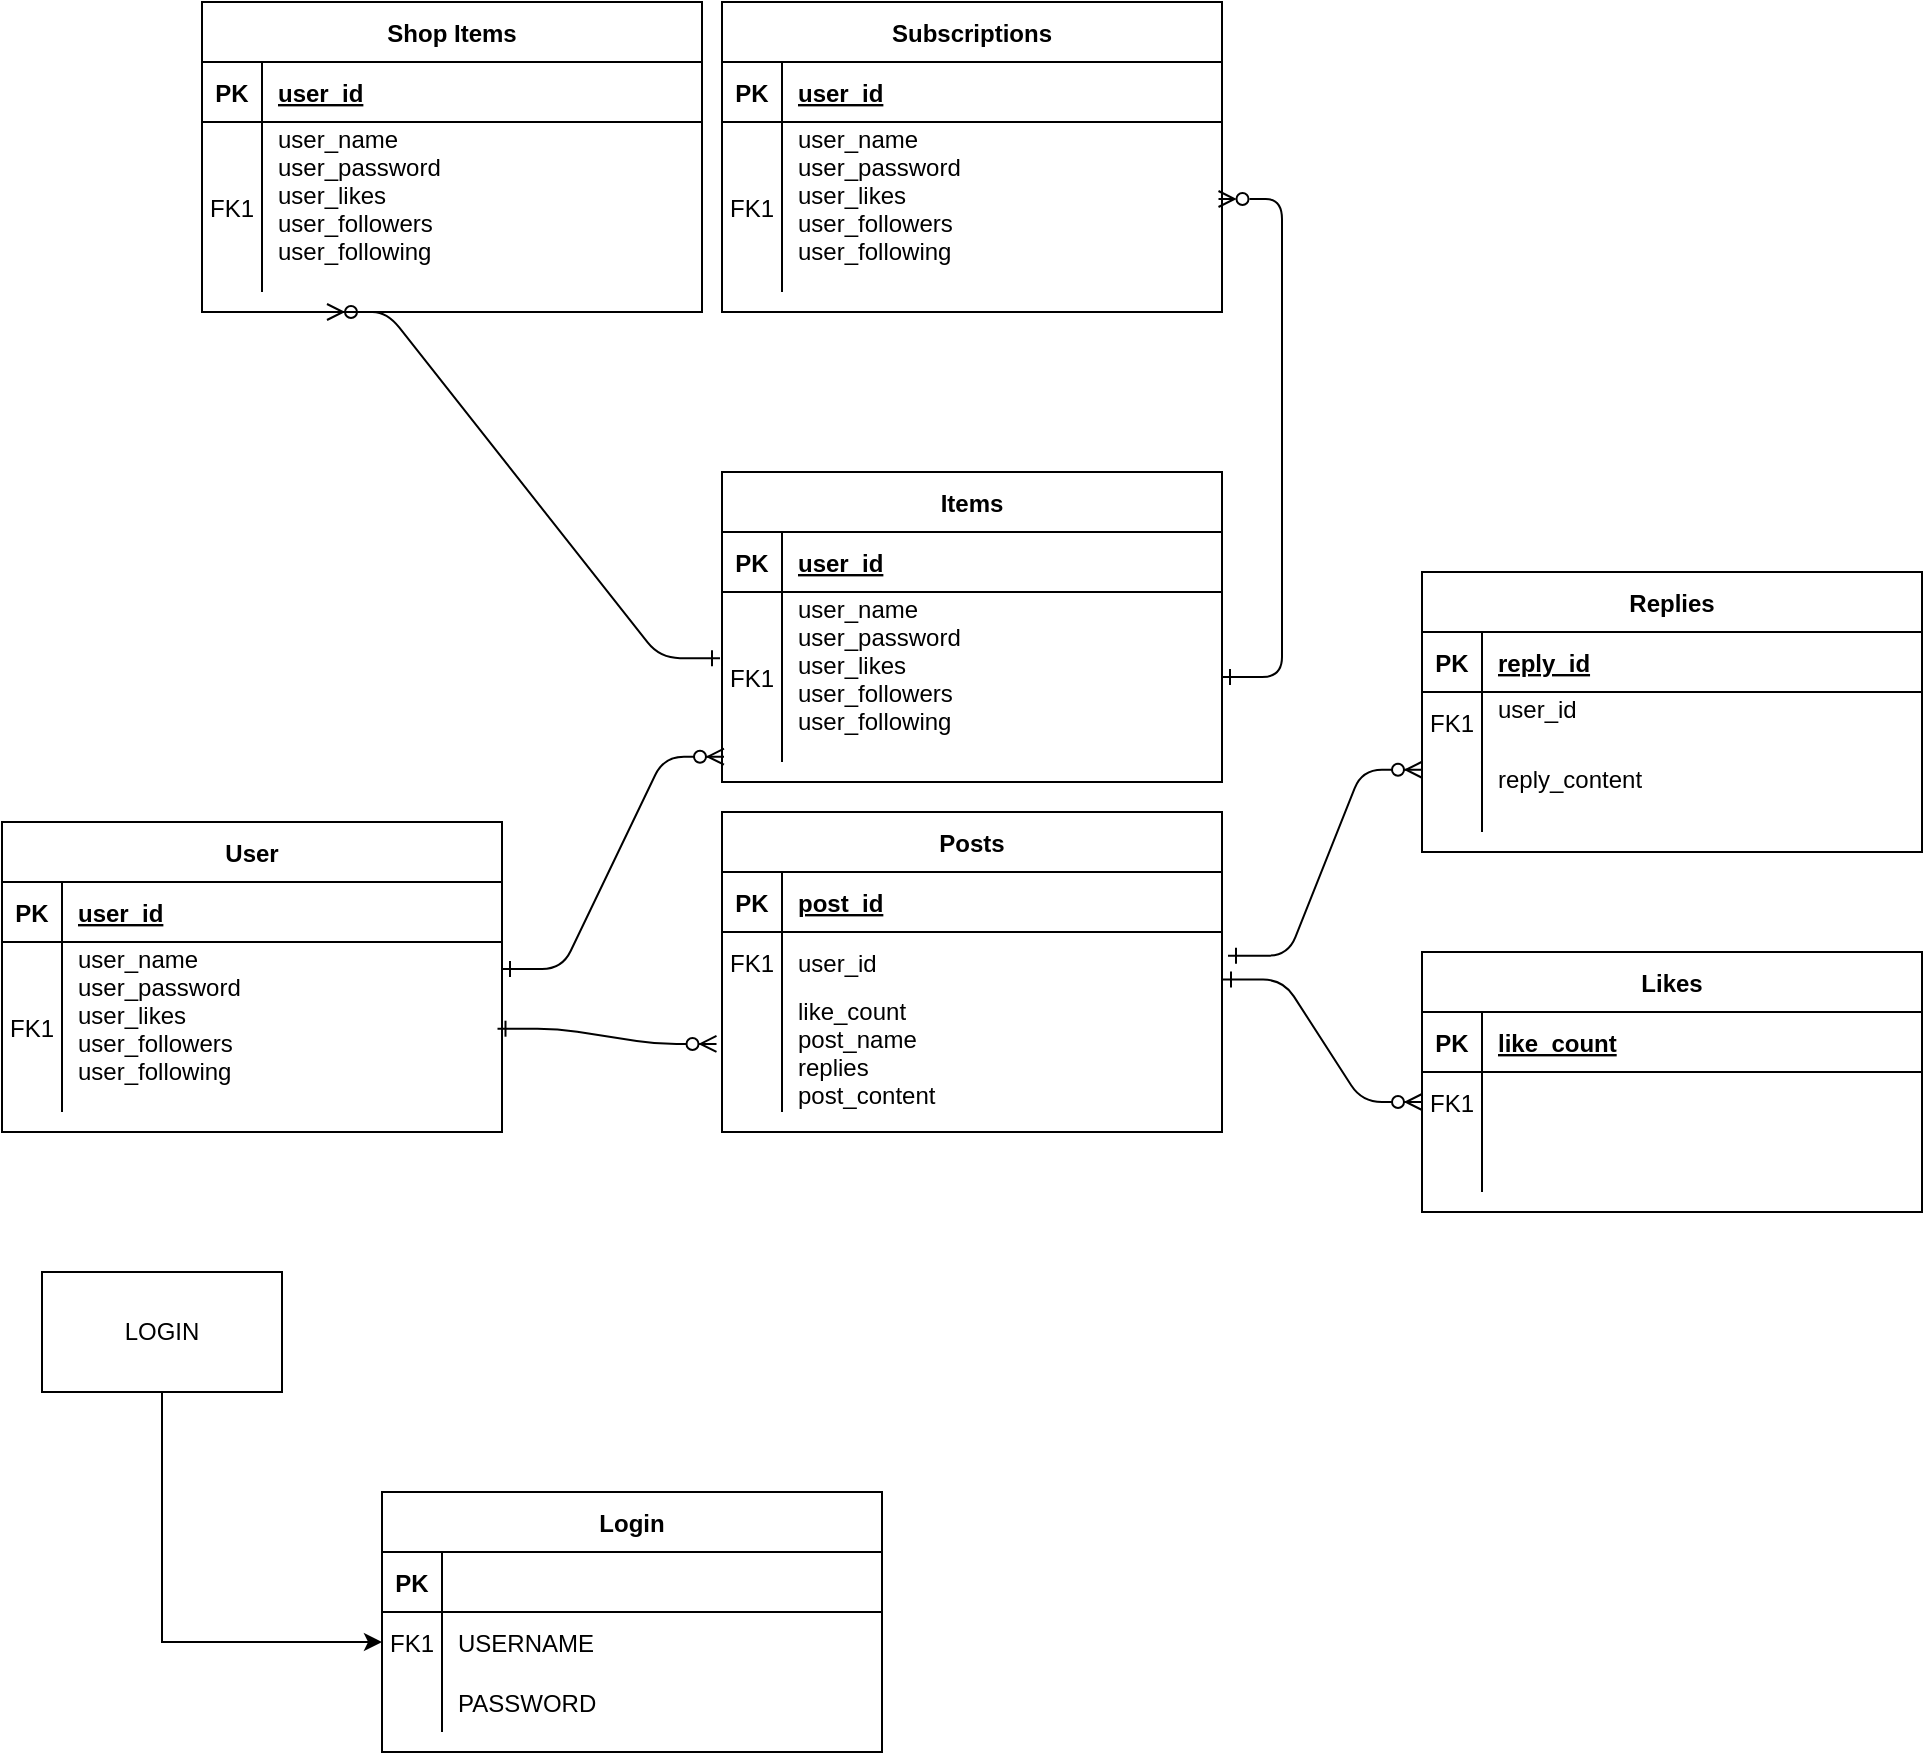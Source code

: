 <mxfile version="26.1.3">
  <diagram id="R2lEEEUBdFMjLlhIrx00" name="Page-1">
    <mxGraphModel dx="679" dy="1476" grid="1" gridSize="10" guides="1" tooltips="1" connect="1" arrows="1" fold="1" page="1" pageScale="1" pageWidth="850" pageHeight="1100" math="0" shadow="0" extFonts="Permanent Marker^https://fonts.googleapis.com/css?family=Permanent+Marker">
      <root>
        <mxCell id="0" />
        <mxCell id="1" parent="0" />
        <mxCell id="AVuHFt9B8GF5KurUxvbE-1" value="" style="edgeStyle=entityRelationEdgeStyle;endArrow=ERzeroToMany;startArrow=ERone;endFill=1;startFill=0;exitX=0.991;exitY=0.51;exitDx=0;exitDy=0;exitPerimeter=0;entryX=-0.011;entryY=0.433;entryDx=0;entryDy=0;entryPerimeter=0;" parent="1" source="AVuHFt9B8GF5KurUxvbE-27" target="AVuHFt9B8GF5KurUxvbE-10" edge="1">
          <mxGeometry width="100" height="100" relative="1" as="geometry">
            <mxPoint x="290" y="210" as="sourcePoint" />
            <mxPoint x="400" y="235" as="targetPoint" />
          </mxGeometry>
        </mxCell>
        <mxCell id="AVuHFt9B8GF5KurUxvbE-2" value="" style="edgeStyle=entityRelationEdgeStyle;endArrow=ERzeroToMany;startArrow=ERone;endFill=1;startFill=0;entryX=0;entryY=0.5;entryDx=0;entryDy=0;exitX=1.002;exitY=0.793;exitDx=0;exitDy=0;exitPerimeter=0;" parent="1" source="AVuHFt9B8GF5KurUxvbE-7" target="AVuHFt9B8GF5KurUxvbE-17" edge="1">
          <mxGeometry width="100" height="100" relative="1" as="geometry">
            <mxPoint x="670" y="170" as="sourcePoint" />
            <mxPoint x="700" y="420" as="targetPoint" />
          </mxGeometry>
        </mxCell>
        <mxCell id="AVuHFt9B8GF5KurUxvbE-3" value="Posts" style="shape=table;startSize=30;container=1;collapsible=1;childLayout=tableLayout;fixedRows=1;rowLines=0;fontStyle=1;align=center;resizeLast=1;" parent="1" vertex="1">
          <mxGeometry x="400" y="80" width="250" height="160" as="geometry" />
        </mxCell>
        <mxCell id="AVuHFt9B8GF5KurUxvbE-4" value="" style="shape=partialRectangle;collapsible=0;dropTarget=0;pointerEvents=0;fillColor=none;points=[[0,0.5],[1,0.5]];portConstraint=eastwest;top=0;left=0;right=0;bottom=1;" parent="AVuHFt9B8GF5KurUxvbE-3" vertex="1">
          <mxGeometry y="30" width="250" height="30" as="geometry" />
        </mxCell>
        <mxCell id="AVuHFt9B8GF5KurUxvbE-5" value="PK" style="shape=partialRectangle;overflow=hidden;connectable=0;fillColor=none;top=0;left=0;bottom=0;right=0;fontStyle=1;" parent="AVuHFt9B8GF5KurUxvbE-4" vertex="1">
          <mxGeometry width="30" height="30" as="geometry">
            <mxRectangle width="30" height="30" as="alternateBounds" />
          </mxGeometry>
        </mxCell>
        <mxCell id="AVuHFt9B8GF5KurUxvbE-6" value="post_id" style="shape=partialRectangle;overflow=hidden;connectable=0;fillColor=none;top=0;left=0;bottom=0;right=0;align=left;spacingLeft=6;fontStyle=5;" parent="AVuHFt9B8GF5KurUxvbE-4" vertex="1">
          <mxGeometry x="30" width="220" height="30" as="geometry">
            <mxRectangle width="220" height="30" as="alternateBounds" />
          </mxGeometry>
        </mxCell>
        <mxCell id="AVuHFt9B8GF5KurUxvbE-7" value="" style="shape=partialRectangle;collapsible=0;dropTarget=0;pointerEvents=0;fillColor=none;points=[[0,0.5],[1,0.5]];portConstraint=eastwest;top=0;left=0;right=0;bottom=0;" parent="AVuHFt9B8GF5KurUxvbE-3" vertex="1">
          <mxGeometry y="60" width="250" height="30" as="geometry" />
        </mxCell>
        <mxCell id="AVuHFt9B8GF5KurUxvbE-8" value="FK1" style="shape=partialRectangle;overflow=hidden;connectable=0;fillColor=none;top=0;left=0;bottom=0;right=0;" parent="AVuHFt9B8GF5KurUxvbE-7" vertex="1">
          <mxGeometry width="30" height="30" as="geometry">
            <mxRectangle width="30" height="30" as="alternateBounds" />
          </mxGeometry>
        </mxCell>
        <mxCell id="AVuHFt9B8GF5KurUxvbE-9" value="user_id" style="shape=partialRectangle;overflow=hidden;connectable=0;fillColor=none;top=0;left=0;bottom=0;right=0;align=left;spacingLeft=6;" parent="AVuHFt9B8GF5KurUxvbE-7" vertex="1">
          <mxGeometry x="30" width="220" height="30" as="geometry">
            <mxRectangle width="220" height="30" as="alternateBounds" />
          </mxGeometry>
        </mxCell>
        <mxCell id="AVuHFt9B8GF5KurUxvbE-10" value="" style="shape=partialRectangle;collapsible=0;dropTarget=0;pointerEvents=0;fillColor=none;points=[[0,0.5],[1,0.5]];portConstraint=eastwest;top=0;left=0;right=0;bottom=0;" parent="AVuHFt9B8GF5KurUxvbE-3" vertex="1">
          <mxGeometry y="90" width="250" height="60" as="geometry" />
        </mxCell>
        <mxCell id="AVuHFt9B8GF5KurUxvbE-11" value="" style="shape=partialRectangle;overflow=hidden;connectable=0;fillColor=none;top=0;left=0;bottom=0;right=0;" parent="AVuHFt9B8GF5KurUxvbE-10" vertex="1">
          <mxGeometry width="30" height="60" as="geometry">
            <mxRectangle width="30" height="60" as="alternateBounds" />
          </mxGeometry>
        </mxCell>
        <mxCell id="AVuHFt9B8GF5KurUxvbE-12" value="like_count&#xa;post_name&#xa;replies&#xa;post_content" style="shape=partialRectangle;overflow=hidden;connectable=0;fillColor=none;top=0;left=0;bottom=0;right=0;align=left;spacingLeft=6;" parent="AVuHFt9B8GF5KurUxvbE-10" vertex="1">
          <mxGeometry x="30" width="220" height="60" as="geometry">
            <mxRectangle width="220" height="60" as="alternateBounds" />
          </mxGeometry>
        </mxCell>
        <mxCell id="AVuHFt9B8GF5KurUxvbE-13" value="Likes" style="shape=table;startSize=30;container=1;collapsible=1;childLayout=tableLayout;fixedRows=1;rowLines=0;fontStyle=1;align=center;resizeLast=1;" parent="1" vertex="1">
          <mxGeometry x="750" y="150" width="250" height="130" as="geometry" />
        </mxCell>
        <mxCell id="AVuHFt9B8GF5KurUxvbE-14" value="" style="shape=partialRectangle;collapsible=0;dropTarget=0;pointerEvents=0;fillColor=none;points=[[0,0.5],[1,0.5]];portConstraint=eastwest;top=0;left=0;right=0;bottom=1;" parent="AVuHFt9B8GF5KurUxvbE-13" vertex="1">
          <mxGeometry y="30" width="250" height="30" as="geometry" />
        </mxCell>
        <mxCell id="AVuHFt9B8GF5KurUxvbE-15" value="PK" style="shape=partialRectangle;overflow=hidden;connectable=0;fillColor=none;top=0;left=0;bottom=0;right=0;fontStyle=1;" parent="AVuHFt9B8GF5KurUxvbE-14" vertex="1">
          <mxGeometry width="30" height="30" as="geometry">
            <mxRectangle width="30" height="30" as="alternateBounds" />
          </mxGeometry>
        </mxCell>
        <mxCell id="AVuHFt9B8GF5KurUxvbE-16" value="like_count" style="shape=partialRectangle;overflow=hidden;connectable=0;fillColor=none;top=0;left=0;bottom=0;right=0;align=left;spacingLeft=6;fontStyle=5;" parent="AVuHFt9B8GF5KurUxvbE-14" vertex="1">
          <mxGeometry x="30" width="220" height="30" as="geometry">
            <mxRectangle width="220" height="30" as="alternateBounds" />
          </mxGeometry>
        </mxCell>
        <mxCell id="AVuHFt9B8GF5KurUxvbE-17" value="" style="shape=partialRectangle;collapsible=0;dropTarget=0;pointerEvents=0;fillColor=none;points=[[0,0.5],[1,0.5]];portConstraint=eastwest;top=0;left=0;right=0;bottom=0;" parent="AVuHFt9B8GF5KurUxvbE-13" vertex="1">
          <mxGeometry y="60" width="250" height="30" as="geometry" />
        </mxCell>
        <mxCell id="AVuHFt9B8GF5KurUxvbE-18" value="FK1" style="shape=partialRectangle;overflow=hidden;connectable=0;fillColor=none;top=0;left=0;bottom=0;right=0;" parent="AVuHFt9B8GF5KurUxvbE-17" vertex="1">
          <mxGeometry width="30" height="30" as="geometry">
            <mxRectangle width="30" height="30" as="alternateBounds" />
          </mxGeometry>
        </mxCell>
        <mxCell id="AVuHFt9B8GF5KurUxvbE-19" value="" style="shape=partialRectangle;overflow=hidden;connectable=0;fillColor=none;top=0;left=0;bottom=0;right=0;align=left;spacingLeft=6;" parent="AVuHFt9B8GF5KurUxvbE-17" vertex="1">
          <mxGeometry x="30" width="220" height="30" as="geometry">
            <mxRectangle width="220" height="30" as="alternateBounds" />
          </mxGeometry>
        </mxCell>
        <mxCell id="AVuHFt9B8GF5KurUxvbE-20" value="" style="shape=partialRectangle;collapsible=0;dropTarget=0;pointerEvents=0;fillColor=none;points=[[0,0.5],[1,0.5]];portConstraint=eastwest;top=0;left=0;right=0;bottom=0;" parent="AVuHFt9B8GF5KurUxvbE-13" vertex="1">
          <mxGeometry y="90" width="250" height="30" as="geometry" />
        </mxCell>
        <mxCell id="AVuHFt9B8GF5KurUxvbE-21" value="" style="shape=partialRectangle;overflow=hidden;connectable=0;fillColor=none;top=0;left=0;bottom=0;right=0;" parent="AVuHFt9B8GF5KurUxvbE-20" vertex="1">
          <mxGeometry width="30" height="30" as="geometry">
            <mxRectangle width="30" height="30" as="alternateBounds" />
          </mxGeometry>
        </mxCell>
        <mxCell id="AVuHFt9B8GF5KurUxvbE-22" value="" style="shape=partialRectangle;overflow=hidden;connectable=0;fillColor=none;top=0;left=0;bottom=0;right=0;align=left;spacingLeft=6;" parent="AVuHFt9B8GF5KurUxvbE-20" vertex="1">
          <mxGeometry x="30" width="220" height="30" as="geometry">
            <mxRectangle width="220" height="30" as="alternateBounds" />
          </mxGeometry>
        </mxCell>
        <mxCell id="AVuHFt9B8GF5KurUxvbE-23" value="User" style="shape=table;startSize=30;container=1;collapsible=1;childLayout=tableLayout;fixedRows=1;rowLines=0;fontStyle=1;align=center;resizeLast=1;" parent="1" vertex="1">
          <mxGeometry x="40" y="85" width="250" height="155" as="geometry" />
        </mxCell>
        <mxCell id="AVuHFt9B8GF5KurUxvbE-24" value="" style="shape=partialRectangle;collapsible=0;dropTarget=0;pointerEvents=0;fillColor=none;points=[[0,0.5],[1,0.5]];portConstraint=eastwest;top=0;left=0;right=0;bottom=1;" parent="AVuHFt9B8GF5KurUxvbE-23" vertex="1">
          <mxGeometry y="30" width="250" height="30" as="geometry" />
        </mxCell>
        <mxCell id="AVuHFt9B8GF5KurUxvbE-25" value="PK" style="shape=partialRectangle;overflow=hidden;connectable=0;fillColor=none;top=0;left=0;bottom=0;right=0;fontStyle=1;" parent="AVuHFt9B8GF5KurUxvbE-24" vertex="1">
          <mxGeometry width="30" height="30" as="geometry">
            <mxRectangle width="30" height="30" as="alternateBounds" />
          </mxGeometry>
        </mxCell>
        <mxCell id="AVuHFt9B8GF5KurUxvbE-26" value="user_id" style="shape=partialRectangle;overflow=hidden;connectable=0;fillColor=none;top=0;left=0;bottom=0;right=0;align=left;spacingLeft=6;fontStyle=5;" parent="AVuHFt9B8GF5KurUxvbE-24" vertex="1">
          <mxGeometry x="30" width="220" height="30" as="geometry">
            <mxRectangle width="220" height="30" as="alternateBounds" />
          </mxGeometry>
        </mxCell>
        <mxCell id="AVuHFt9B8GF5KurUxvbE-27" value="" style="shape=partialRectangle;collapsible=0;dropTarget=0;pointerEvents=0;fillColor=none;points=[[0,0.5],[1,0.5]];portConstraint=eastwest;top=0;left=0;right=0;bottom=0;" parent="AVuHFt9B8GF5KurUxvbE-23" vertex="1">
          <mxGeometry y="60" width="250" height="85" as="geometry" />
        </mxCell>
        <mxCell id="AVuHFt9B8GF5KurUxvbE-28" value="FK1" style="shape=partialRectangle;overflow=hidden;connectable=0;fillColor=none;top=0;left=0;bottom=0;right=0;" parent="AVuHFt9B8GF5KurUxvbE-27" vertex="1">
          <mxGeometry width="30" height="85" as="geometry">
            <mxRectangle width="30" height="85" as="alternateBounds" />
          </mxGeometry>
        </mxCell>
        <mxCell id="AVuHFt9B8GF5KurUxvbE-29" value="user_name&#xa;user_password&#xa;user_likes&#xa;user_followers&#xa;user_following&#xa;&#xa;&#xa;" style="shape=partialRectangle;overflow=hidden;connectable=0;fillColor=none;top=0;left=0;bottom=0;right=0;align=left;spacingLeft=6;" parent="AVuHFt9B8GF5KurUxvbE-27" vertex="1">
          <mxGeometry x="30" width="220" height="85" as="geometry">
            <mxRectangle width="220" height="85" as="alternateBounds" />
          </mxGeometry>
        </mxCell>
        <mxCell id="AVuHFt9B8GF5KurUxvbE-30" value="Login" style="shape=table;startSize=30;container=1;collapsible=1;childLayout=tableLayout;fixedRows=1;rowLines=0;fontStyle=1;align=center;resizeLast=1;" parent="1" vertex="1">
          <mxGeometry x="230" y="420" width="250" height="130" as="geometry" />
        </mxCell>
        <mxCell id="AVuHFt9B8GF5KurUxvbE-31" value="" style="shape=partialRectangle;collapsible=0;dropTarget=0;pointerEvents=0;fillColor=none;points=[[0,0.5],[1,0.5]];portConstraint=eastwest;top=0;left=0;right=0;bottom=1;" parent="AVuHFt9B8GF5KurUxvbE-30" vertex="1">
          <mxGeometry y="30" width="250" height="30" as="geometry" />
        </mxCell>
        <mxCell id="AVuHFt9B8GF5KurUxvbE-32" value="PK" style="shape=partialRectangle;overflow=hidden;connectable=0;fillColor=none;top=0;left=0;bottom=0;right=0;fontStyle=1;" parent="AVuHFt9B8GF5KurUxvbE-31" vertex="1">
          <mxGeometry width="30" height="30" as="geometry">
            <mxRectangle width="30" height="30" as="alternateBounds" />
          </mxGeometry>
        </mxCell>
        <mxCell id="AVuHFt9B8GF5KurUxvbE-33" value=" " style="shape=partialRectangle;overflow=hidden;connectable=0;fillColor=none;top=0;left=0;bottom=0;right=0;align=left;spacingLeft=6;fontStyle=5;" parent="AVuHFt9B8GF5KurUxvbE-31" vertex="1">
          <mxGeometry x="30" width="220" height="30" as="geometry">
            <mxRectangle width="220" height="30" as="alternateBounds" />
          </mxGeometry>
        </mxCell>
        <mxCell id="AVuHFt9B8GF5KurUxvbE-34" value="" style="shape=partialRectangle;collapsible=0;dropTarget=0;pointerEvents=0;fillColor=none;points=[[0,0.5],[1,0.5]];portConstraint=eastwest;top=0;left=0;right=0;bottom=0;" parent="AVuHFt9B8GF5KurUxvbE-30" vertex="1">
          <mxGeometry y="60" width="250" height="30" as="geometry" />
        </mxCell>
        <mxCell id="AVuHFt9B8GF5KurUxvbE-35" value="FK1" style="shape=partialRectangle;overflow=hidden;connectable=0;fillColor=none;top=0;left=0;bottom=0;right=0;" parent="AVuHFt9B8GF5KurUxvbE-34" vertex="1">
          <mxGeometry width="30" height="30" as="geometry">
            <mxRectangle width="30" height="30" as="alternateBounds" />
          </mxGeometry>
        </mxCell>
        <mxCell id="AVuHFt9B8GF5KurUxvbE-36" value="USERNAME" style="shape=partialRectangle;overflow=hidden;connectable=0;fillColor=none;top=0;left=0;bottom=0;right=0;align=left;spacingLeft=6;" parent="AVuHFt9B8GF5KurUxvbE-34" vertex="1">
          <mxGeometry x="30" width="220" height="30" as="geometry">
            <mxRectangle width="220" height="30" as="alternateBounds" />
          </mxGeometry>
        </mxCell>
        <mxCell id="AVuHFt9B8GF5KurUxvbE-37" value="" style="shape=partialRectangle;collapsible=0;dropTarget=0;pointerEvents=0;fillColor=none;points=[[0,0.5],[1,0.5]];portConstraint=eastwest;top=0;left=0;right=0;bottom=0;" parent="AVuHFt9B8GF5KurUxvbE-30" vertex="1">
          <mxGeometry y="90" width="250" height="30" as="geometry" />
        </mxCell>
        <mxCell id="AVuHFt9B8GF5KurUxvbE-38" value="" style="shape=partialRectangle;overflow=hidden;connectable=0;fillColor=none;top=0;left=0;bottom=0;right=0;" parent="AVuHFt9B8GF5KurUxvbE-37" vertex="1">
          <mxGeometry width="30" height="30" as="geometry">
            <mxRectangle width="30" height="30" as="alternateBounds" />
          </mxGeometry>
        </mxCell>
        <mxCell id="AVuHFt9B8GF5KurUxvbE-39" value="PASSWORD" style="shape=partialRectangle;overflow=hidden;connectable=0;fillColor=none;top=0;left=0;bottom=0;right=0;align=left;spacingLeft=6;" parent="AVuHFt9B8GF5KurUxvbE-37" vertex="1">
          <mxGeometry x="30" width="220" height="30" as="geometry">
            <mxRectangle width="220" height="30" as="alternateBounds" />
          </mxGeometry>
        </mxCell>
        <mxCell id="AVuHFt9B8GF5KurUxvbE-40" style="edgeStyle=orthogonalEdgeStyle;rounded=0;orthogonalLoop=1;jettySize=auto;html=1;exitX=0.5;exitY=1;exitDx=0;exitDy=0;entryX=0;entryY=0.5;entryDx=0;entryDy=0;" parent="1" source="AVuHFt9B8GF5KurUxvbE-41" target="AVuHFt9B8GF5KurUxvbE-34" edge="1">
          <mxGeometry relative="1" as="geometry" />
        </mxCell>
        <mxCell id="AVuHFt9B8GF5KurUxvbE-41" value="LOGIN" style="rounded=0;whiteSpace=wrap;html=1;" parent="1" vertex="1">
          <mxGeometry x="60" y="310" width="120" height="60" as="geometry" />
        </mxCell>
        <mxCell id="CNFe6_chLobC-EH8nUI_-7" value="Replies" style="shape=table;startSize=30;container=1;collapsible=1;childLayout=tableLayout;fixedRows=1;rowLines=0;fontStyle=1;align=center;resizeLast=1;" parent="1" vertex="1">
          <mxGeometry x="750" y="-40" width="250" height="140" as="geometry" />
        </mxCell>
        <mxCell id="CNFe6_chLobC-EH8nUI_-8" value="" style="shape=partialRectangle;collapsible=0;dropTarget=0;pointerEvents=0;fillColor=none;points=[[0,0.5],[1,0.5]];portConstraint=eastwest;top=0;left=0;right=0;bottom=1;" parent="CNFe6_chLobC-EH8nUI_-7" vertex="1">
          <mxGeometry y="30" width="250" height="30" as="geometry" />
        </mxCell>
        <mxCell id="CNFe6_chLobC-EH8nUI_-9" value="PK" style="shape=partialRectangle;overflow=hidden;connectable=0;fillColor=none;top=0;left=0;bottom=0;right=0;fontStyle=1;" parent="CNFe6_chLobC-EH8nUI_-8" vertex="1">
          <mxGeometry width="30" height="30" as="geometry">
            <mxRectangle width="30" height="30" as="alternateBounds" />
          </mxGeometry>
        </mxCell>
        <mxCell id="CNFe6_chLobC-EH8nUI_-10" value="reply_id" style="shape=partialRectangle;overflow=hidden;connectable=0;fillColor=none;top=0;left=0;bottom=0;right=0;align=left;spacingLeft=6;fontStyle=5;" parent="CNFe6_chLobC-EH8nUI_-8" vertex="1">
          <mxGeometry x="30" width="220" height="30" as="geometry">
            <mxRectangle width="220" height="30" as="alternateBounds" />
          </mxGeometry>
        </mxCell>
        <mxCell id="CNFe6_chLobC-EH8nUI_-11" value="" style="shape=partialRectangle;collapsible=0;dropTarget=0;pointerEvents=0;fillColor=none;points=[[0,0.5],[1,0.5]];portConstraint=eastwest;top=0;left=0;right=0;bottom=0;" parent="CNFe6_chLobC-EH8nUI_-7" vertex="1">
          <mxGeometry y="60" width="250" height="30" as="geometry" />
        </mxCell>
        <mxCell id="CNFe6_chLobC-EH8nUI_-12" value="FK1" style="shape=partialRectangle;overflow=hidden;connectable=0;fillColor=none;top=0;left=0;bottom=0;right=0;" parent="CNFe6_chLobC-EH8nUI_-11" vertex="1">
          <mxGeometry width="30" height="30" as="geometry">
            <mxRectangle width="30" height="30" as="alternateBounds" />
          </mxGeometry>
        </mxCell>
        <mxCell id="CNFe6_chLobC-EH8nUI_-13" value="user_id&#xa;" style="shape=partialRectangle;overflow=hidden;connectable=0;fillColor=none;top=0;left=0;bottom=0;right=0;align=left;spacingLeft=6;" parent="CNFe6_chLobC-EH8nUI_-11" vertex="1">
          <mxGeometry x="30" width="220" height="30" as="geometry">
            <mxRectangle width="220" height="30" as="alternateBounds" />
          </mxGeometry>
        </mxCell>
        <mxCell id="CNFe6_chLobC-EH8nUI_-14" value="" style="shape=partialRectangle;collapsible=0;dropTarget=0;pointerEvents=0;fillColor=none;points=[[0,0.5],[1,0.5]];portConstraint=eastwest;top=0;left=0;right=0;bottom=0;" parent="CNFe6_chLobC-EH8nUI_-7" vertex="1">
          <mxGeometry y="90" width="250" height="40" as="geometry" />
        </mxCell>
        <mxCell id="CNFe6_chLobC-EH8nUI_-15" value="" style="shape=partialRectangle;overflow=hidden;connectable=0;fillColor=none;top=0;left=0;bottom=0;right=0;" parent="CNFe6_chLobC-EH8nUI_-14" vertex="1">
          <mxGeometry width="30" height="40" as="geometry">
            <mxRectangle width="30" height="40" as="alternateBounds" />
          </mxGeometry>
        </mxCell>
        <mxCell id="CNFe6_chLobC-EH8nUI_-16" value="reply_content&#xa;" style="shape=partialRectangle;overflow=hidden;connectable=0;fillColor=none;top=0;left=0;bottom=0;right=0;align=left;spacingLeft=6;" parent="CNFe6_chLobC-EH8nUI_-14" vertex="1">
          <mxGeometry x="30" width="220" height="40" as="geometry">
            <mxRectangle width="220" height="40" as="alternateBounds" />
          </mxGeometry>
        </mxCell>
        <mxCell id="CNFe6_chLobC-EH8nUI_-18" value="" style="edgeStyle=entityRelationEdgeStyle;endArrow=ERzeroToMany;startArrow=ERone;endFill=1;startFill=0;entryX=0;entryY=0.222;entryDx=0;entryDy=0;exitX=1.012;exitY=0.394;exitDx=0;exitDy=0;exitPerimeter=0;entryPerimeter=0;" parent="1" source="AVuHFt9B8GF5KurUxvbE-7" target="CNFe6_chLobC-EH8nUI_-14" edge="1">
          <mxGeometry width="100" height="100" relative="1" as="geometry">
            <mxPoint x="680" y="124.5" as="sourcePoint" />
            <mxPoint x="840" y="245.5" as="targetPoint" />
          </mxGeometry>
        </mxCell>
        <mxCell id="Jnb-zbpClfCxO0zIIoAs-10" value="" style="edgeStyle=entityRelationEdgeStyle;endArrow=ERzeroToMany;startArrow=ERone;endFill=1;startFill=0;exitX=0.991;exitY=0.51;exitDx=0;exitDy=0;exitPerimeter=0;entryX=0.004;entryY=0.969;entryDx=0;entryDy=0;entryPerimeter=0;" edge="1" parent="1" target="Jnb-zbpClfCxO0zIIoAs-5">
          <mxGeometry width="100" height="100" relative="1" as="geometry">
            <mxPoint x="290" y="158.5" as="sourcePoint" />
            <mxPoint x="380" y="50" as="targetPoint" />
            <Array as="points">
              <mxPoint x="330" />
            </Array>
          </mxGeometry>
        </mxCell>
        <mxCell id="Jnb-zbpClfCxO0zIIoAs-1" value="Items" style="shape=table;startSize=30;container=1;collapsible=1;childLayout=tableLayout;fixedRows=1;rowLines=0;fontStyle=1;align=center;resizeLast=1;" vertex="1" parent="1">
          <mxGeometry x="400" y="-90" width="250" height="155" as="geometry" />
        </mxCell>
        <mxCell id="Jnb-zbpClfCxO0zIIoAs-2" value="" style="shape=partialRectangle;collapsible=0;dropTarget=0;pointerEvents=0;fillColor=none;points=[[0,0.5],[1,0.5]];portConstraint=eastwest;top=0;left=0;right=0;bottom=1;" vertex="1" parent="Jnb-zbpClfCxO0zIIoAs-1">
          <mxGeometry y="30" width="250" height="30" as="geometry" />
        </mxCell>
        <mxCell id="Jnb-zbpClfCxO0zIIoAs-3" value="PK" style="shape=partialRectangle;overflow=hidden;connectable=0;fillColor=none;top=0;left=0;bottom=0;right=0;fontStyle=1;" vertex="1" parent="Jnb-zbpClfCxO0zIIoAs-2">
          <mxGeometry width="30" height="30" as="geometry">
            <mxRectangle width="30" height="30" as="alternateBounds" />
          </mxGeometry>
        </mxCell>
        <mxCell id="Jnb-zbpClfCxO0zIIoAs-4" value="user_id" style="shape=partialRectangle;overflow=hidden;connectable=0;fillColor=none;top=0;left=0;bottom=0;right=0;align=left;spacingLeft=6;fontStyle=5;" vertex="1" parent="Jnb-zbpClfCxO0zIIoAs-2">
          <mxGeometry x="30" width="220" height="30" as="geometry">
            <mxRectangle width="220" height="30" as="alternateBounds" />
          </mxGeometry>
        </mxCell>
        <mxCell id="Jnb-zbpClfCxO0zIIoAs-5" value="" style="shape=partialRectangle;collapsible=0;dropTarget=0;pointerEvents=0;fillColor=none;points=[[0,0.5],[1,0.5]];portConstraint=eastwest;top=0;left=0;right=0;bottom=0;" vertex="1" parent="Jnb-zbpClfCxO0zIIoAs-1">
          <mxGeometry y="60" width="250" height="85" as="geometry" />
        </mxCell>
        <mxCell id="Jnb-zbpClfCxO0zIIoAs-6" value="FK1" style="shape=partialRectangle;overflow=hidden;connectable=0;fillColor=none;top=0;left=0;bottom=0;right=0;" vertex="1" parent="Jnb-zbpClfCxO0zIIoAs-5">
          <mxGeometry width="30" height="85" as="geometry">
            <mxRectangle width="30" height="85" as="alternateBounds" />
          </mxGeometry>
        </mxCell>
        <mxCell id="Jnb-zbpClfCxO0zIIoAs-7" value="user_name&#xa;user_password&#xa;user_likes&#xa;user_followers&#xa;user_following&#xa;&#xa;&#xa;" style="shape=partialRectangle;overflow=hidden;connectable=0;fillColor=none;top=0;left=0;bottom=0;right=0;align=left;spacingLeft=6;" vertex="1" parent="Jnb-zbpClfCxO0zIIoAs-5">
          <mxGeometry x="30" width="220" height="85" as="geometry">
            <mxRectangle width="220" height="85" as="alternateBounds" />
          </mxGeometry>
        </mxCell>
        <mxCell id="Jnb-zbpClfCxO0zIIoAs-11" value="Shop Items" style="shape=table;startSize=30;container=1;collapsible=1;childLayout=tableLayout;fixedRows=1;rowLines=0;fontStyle=1;align=center;resizeLast=1;" vertex="1" parent="1">
          <mxGeometry x="140" y="-325" width="250" height="155" as="geometry" />
        </mxCell>
        <mxCell id="Jnb-zbpClfCxO0zIIoAs-12" value="" style="shape=partialRectangle;collapsible=0;dropTarget=0;pointerEvents=0;fillColor=none;points=[[0,0.5],[1,0.5]];portConstraint=eastwest;top=0;left=0;right=0;bottom=1;" vertex="1" parent="Jnb-zbpClfCxO0zIIoAs-11">
          <mxGeometry y="30" width="250" height="30" as="geometry" />
        </mxCell>
        <mxCell id="Jnb-zbpClfCxO0zIIoAs-13" value="PK" style="shape=partialRectangle;overflow=hidden;connectable=0;fillColor=none;top=0;left=0;bottom=0;right=0;fontStyle=1;" vertex="1" parent="Jnb-zbpClfCxO0zIIoAs-12">
          <mxGeometry width="30" height="30" as="geometry">
            <mxRectangle width="30" height="30" as="alternateBounds" />
          </mxGeometry>
        </mxCell>
        <mxCell id="Jnb-zbpClfCxO0zIIoAs-14" value="user_id" style="shape=partialRectangle;overflow=hidden;connectable=0;fillColor=none;top=0;left=0;bottom=0;right=0;align=left;spacingLeft=6;fontStyle=5;" vertex="1" parent="Jnb-zbpClfCxO0zIIoAs-12">
          <mxGeometry x="30" width="220" height="30" as="geometry">
            <mxRectangle width="220" height="30" as="alternateBounds" />
          </mxGeometry>
        </mxCell>
        <mxCell id="Jnb-zbpClfCxO0zIIoAs-15" value="" style="shape=partialRectangle;collapsible=0;dropTarget=0;pointerEvents=0;fillColor=none;points=[[0,0.5],[1,0.5]];portConstraint=eastwest;top=0;left=0;right=0;bottom=0;" vertex="1" parent="Jnb-zbpClfCxO0zIIoAs-11">
          <mxGeometry y="60" width="250" height="85" as="geometry" />
        </mxCell>
        <mxCell id="Jnb-zbpClfCxO0zIIoAs-16" value="FK1" style="shape=partialRectangle;overflow=hidden;connectable=0;fillColor=none;top=0;left=0;bottom=0;right=0;" vertex="1" parent="Jnb-zbpClfCxO0zIIoAs-15">
          <mxGeometry width="30" height="85" as="geometry">
            <mxRectangle width="30" height="85" as="alternateBounds" />
          </mxGeometry>
        </mxCell>
        <mxCell id="Jnb-zbpClfCxO0zIIoAs-17" value="user_name&#xa;user_password&#xa;user_likes&#xa;user_followers&#xa;user_following&#xa;&#xa;&#xa;" style="shape=partialRectangle;overflow=hidden;connectable=0;fillColor=none;top=0;left=0;bottom=0;right=0;align=left;spacingLeft=6;" vertex="1" parent="Jnb-zbpClfCxO0zIIoAs-15">
          <mxGeometry x="30" width="220" height="85" as="geometry">
            <mxRectangle width="220" height="85" as="alternateBounds" />
          </mxGeometry>
        </mxCell>
        <mxCell id="Jnb-zbpClfCxO0zIIoAs-19" value="Subscriptions" style="shape=table;startSize=30;container=1;collapsible=1;childLayout=tableLayout;fixedRows=1;rowLines=0;fontStyle=1;align=center;resizeLast=1;" vertex="1" parent="1">
          <mxGeometry x="400" y="-325" width="250" height="155" as="geometry" />
        </mxCell>
        <mxCell id="Jnb-zbpClfCxO0zIIoAs-20" value="" style="shape=partialRectangle;collapsible=0;dropTarget=0;pointerEvents=0;fillColor=none;points=[[0,0.5],[1,0.5]];portConstraint=eastwest;top=0;left=0;right=0;bottom=1;" vertex="1" parent="Jnb-zbpClfCxO0zIIoAs-19">
          <mxGeometry y="30" width="250" height="30" as="geometry" />
        </mxCell>
        <mxCell id="Jnb-zbpClfCxO0zIIoAs-21" value="PK" style="shape=partialRectangle;overflow=hidden;connectable=0;fillColor=none;top=0;left=0;bottom=0;right=0;fontStyle=1;" vertex="1" parent="Jnb-zbpClfCxO0zIIoAs-20">
          <mxGeometry width="30" height="30" as="geometry">
            <mxRectangle width="30" height="30" as="alternateBounds" />
          </mxGeometry>
        </mxCell>
        <mxCell id="Jnb-zbpClfCxO0zIIoAs-22" value="user_id" style="shape=partialRectangle;overflow=hidden;connectable=0;fillColor=none;top=0;left=0;bottom=0;right=0;align=left;spacingLeft=6;fontStyle=5;" vertex="1" parent="Jnb-zbpClfCxO0zIIoAs-20">
          <mxGeometry x="30" width="220" height="30" as="geometry">
            <mxRectangle width="220" height="30" as="alternateBounds" />
          </mxGeometry>
        </mxCell>
        <mxCell id="Jnb-zbpClfCxO0zIIoAs-23" value="" style="shape=partialRectangle;collapsible=0;dropTarget=0;pointerEvents=0;fillColor=none;points=[[0,0.5],[1,0.5]];portConstraint=eastwest;top=0;left=0;right=0;bottom=0;" vertex="1" parent="Jnb-zbpClfCxO0zIIoAs-19">
          <mxGeometry y="60" width="250" height="85" as="geometry" />
        </mxCell>
        <mxCell id="Jnb-zbpClfCxO0zIIoAs-24" value="FK1" style="shape=partialRectangle;overflow=hidden;connectable=0;fillColor=none;top=0;left=0;bottom=0;right=0;" vertex="1" parent="Jnb-zbpClfCxO0zIIoAs-23">
          <mxGeometry width="30" height="85" as="geometry">
            <mxRectangle width="30" height="85" as="alternateBounds" />
          </mxGeometry>
        </mxCell>
        <mxCell id="Jnb-zbpClfCxO0zIIoAs-25" value="user_name&#xa;user_password&#xa;user_likes&#xa;user_followers&#xa;user_following&#xa;&#xa;&#xa;" style="shape=partialRectangle;overflow=hidden;connectable=0;fillColor=none;top=0;left=0;bottom=0;right=0;align=left;spacingLeft=6;" vertex="1" parent="Jnb-zbpClfCxO0zIIoAs-23">
          <mxGeometry x="30" width="220" height="85" as="geometry">
            <mxRectangle width="220" height="85" as="alternateBounds" />
          </mxGeometry>
        </mxCell>
        <mxCell id="Jnb-zbpClfCxO0zIIoAs-32" value="" style="edgeStyle=entityRelationEdgeStyle;endArrow=ERzeroToMany;startArrow=ERone;endFill=0;startFill=0;rounded=1;curved=0;entryX=0.993;entryY=0.453;entryDx=0;entryDy=0;entryPerimeter=0;" edge="1" parent="1" source="Jnb-zbpClfCxO0zIIoAs-5" target="Jnb-zbpClfCxO0zIIoAs-23">
          <mxGeometry width="100" height="100" relative="1" as="geometry">
            <mxPoint x="640.25" y="-229.635" as="sourcePoint" />
            <mxPoint x="640.25" y="-19.635" as="targetPoint" />
            <Array as="points">
              <mxPoint x="987.25" y="-91.635" />
              <mxPoint x="787.25" y="-109.635" />
              <mxPoint x="777.25" y="-89.635" />
            </Array>
          </mxGeometry>
        </mxCell>
        <mxCell id="Jnb-zbpClfCxO0zIIoAs-31" value="" style="edgeStyle=entityRelationEdgeStyle;endArrow=ERone;startArrow=ERzeroToMany;endFill=0;startFill=0;entryX=-0.004;entryY=0.389;entryDx=0;entryDy=0;entryPerimeter=0;exitX=0.25;exitY=1;exitDx=0;exitDy=0;" edge="1" parent="1" source="Jnb-zbpClfCxO0zIIoAs-11" target="Jnb-zbpClfCxO0zIIoAs-5">
          <mxGeometry width="100" height="100" relative="1" as="geometry">
            <mxPoint x="180" y="-170" as="sourcePoint" />
            <mxPoint x="260" y="46.5" as="targetPoint" />
            <Array as="points">
              <mxPoint x="300" y="-112" />
            </Array>
          </mxGeometry>
        </mxCell>
      </root>
    </mxGraphModel>
  </diagram>
</mxfile>
